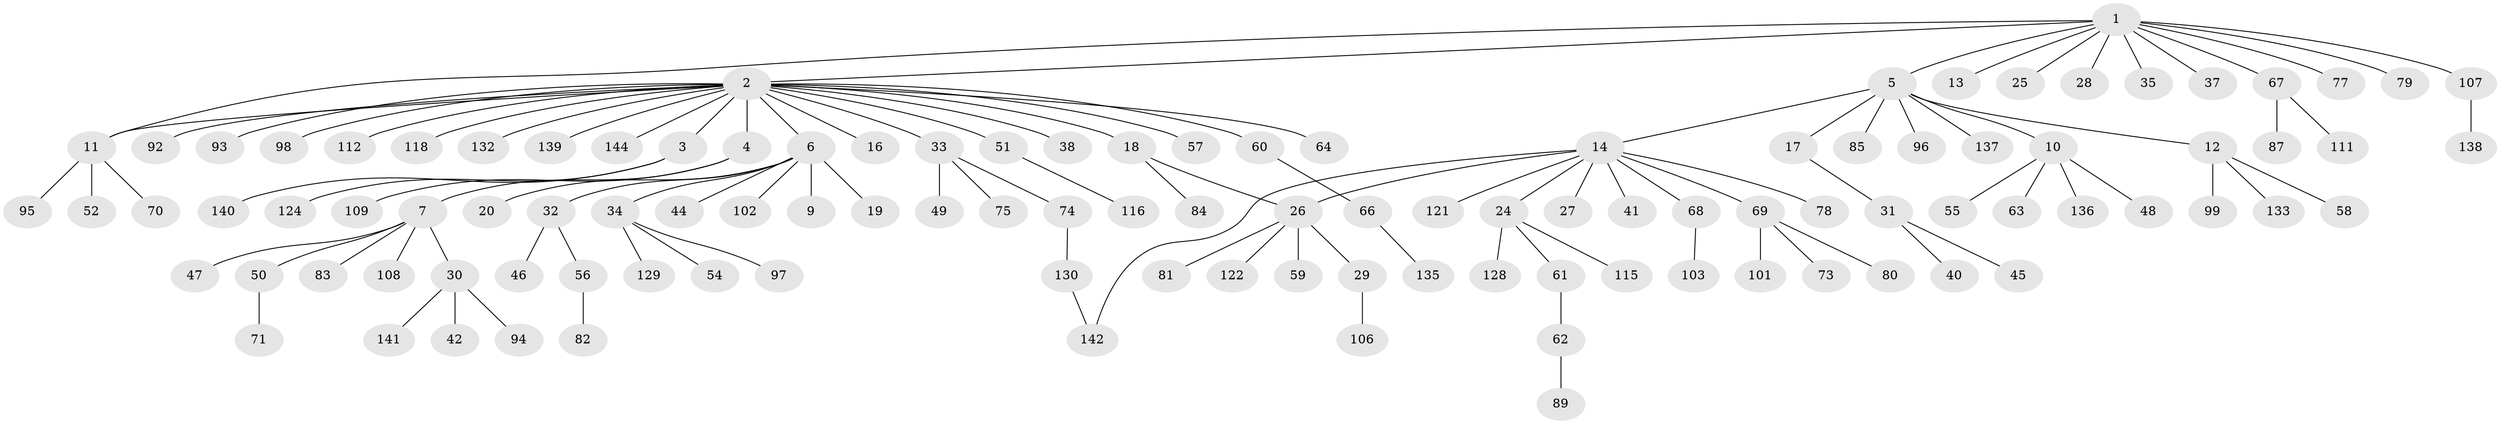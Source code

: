 // Generated by graph-tools (version 1.1) at 2025/51/02/27/25 19:51:55]
// undirected, 112 vertices, 114 edges
graph export_dot {
graph [start="1"]
  node [color=gray90,style=filled];
  1 [super="+90"];
  2 [super="+53"];
  3 [super="+76"];
  4 [super="+43"];
  5 [super="+8"];
  6 [super="+23"];
  7 [super="+127"];
  9 [super="+110"];
  10 [super="+105"];
  11 [super="+15"];
  12 [super="+22"];
  13;
  14 [super="+21"];
  16;
  17;
  18;
  19;
  20 [super="+131"];
  24 [super="+36"];
  25;
  26 [super="+86"];
  27;
  28;
  29 [super="+65"];
  30 [super="+143"];
  31 [super="+113"];
  32 [super="+120"];
  33 [super="+125"];
  34 [super="+39"];
  35;
  37;
  38 [super="+119"];
  40;
  41;
  42;
  44;
  45;
  46;
  47 [super="+123"];
  48;
  49;
  50;
  51;
  52;
  54 [super="+72"];
  55;
  56 [super="+114"];
  57;
  58;
  59;
  60;
  61 [super="+88"];
  62 [super="+104"];
  63;
  64;
  66 [super="+91"];
  67;
  68;
  69 [super="+100"];
  70;
  71;
  73;
  74;
  75;
  77 [super="+134"];
  78;
  79;
  80;
  81;
  82;
  83 [super="+126"];
  84;
  85;
  87;
  89;
  92;
  93;
  94;
  95;
  96;
  97;
  98;
  99;
  101;
  102;
  103;
  106;
  107 [super="+117"];
  108;
  109;
  111;
  112;
  115;
  116;
  118;
  121;
  122;
  124;
  128;
  129;
  130;
  132;
  133;
  135;
  136;
  137;
  138;
  139;
  140;
  141;
  142;
  144;
  1 -- 2;
  1 -- 5;
  1 -- 13;
  1 -- 25;
  1 -- 28;
  1 -- 35;
  1 -- 37;
  1 -- 67;
  1 -- 77;
  1 -- 79;
  1 -- 107;
  1 -- 11;
  2 -- 3;
  2 -- 4;
  2 -- 6;
  2 -- 11;
  2 -- 16;
  2 -- 18;
  2 -- 33;
  2 -- 38;
  2 -- 51;
  2 -- 57;
  2 -- 60;
  2 -- 64;
  2 -- 92;
  2 -- 93;
  2 -- 98;
  2 -- 112;
  2 -- 118;
  2 -- 132;
  2 -- 139;
  2 -- 144;
  3 -- 124;
  3 -- 140;
  4 -- 7;
  4 -- 109;
  5 -- 96;
  5 -- 137;
  5 -- 10;
  5 -- 12;
  5 -- 14;
  5 -- 17;
  5 -- 85;
  6 -- 9;
  6 -- 19;
  6 -- 20;
  6 -- 32;
  6 -- 34;
  6 -- 44;
  6 -- 102;
  7 -- 30;
  7 -- 47;
  7 -- 50;
  7 -- 83;
  7 -- 108;
  10 -- 48;
  10 -- 55;
  10 -- 63;
  10 -- 136;
  11 -- 52;
  11 -- 70;
  11 -- 95;
  12 -- 58;
  12 -- 99;
  12 -- 133;
  14 -- 24;
  14 -- 27;
  14 -- 41;
  14 -- 68;
  14 -- 69;
  14 -- 121;
  14 -- 142;
  14 -- 78;
  14 -- 26;
  17 -- 31;
  18 -- 84;
  18 -- 26;
  24 -- 61;
  24 -- 115;
  24 -- 128;
  26 -- 29;
  26 -- 59;
  26 -- 81;
  26 -- 122;
  29 -- 106;
  30 -- 42;
  30 -- 94;
  30 -- 141;
  31 -- 40;
  31 -- 45;
  32 -- 46;
  32 -- 56;
  33 -- 49;
  33 -- 74;
  33 -- 75;
  34 -- 54;
  34 -- 97;
  34 -- 129;
  50 -- 71;
  51 -- 116;
  56 -- 82;
  60 -- 66;
  61 -- 62;
  62 -- 89;
  66 -- 135;
  67 -- 87;
  67 -- 111;
  68 -- 103;
  69 -- 73;
  69 -- 80;
  69 -- 101;
  74 -- 130;
  107 -- 138;
  130 -- 142;
}
